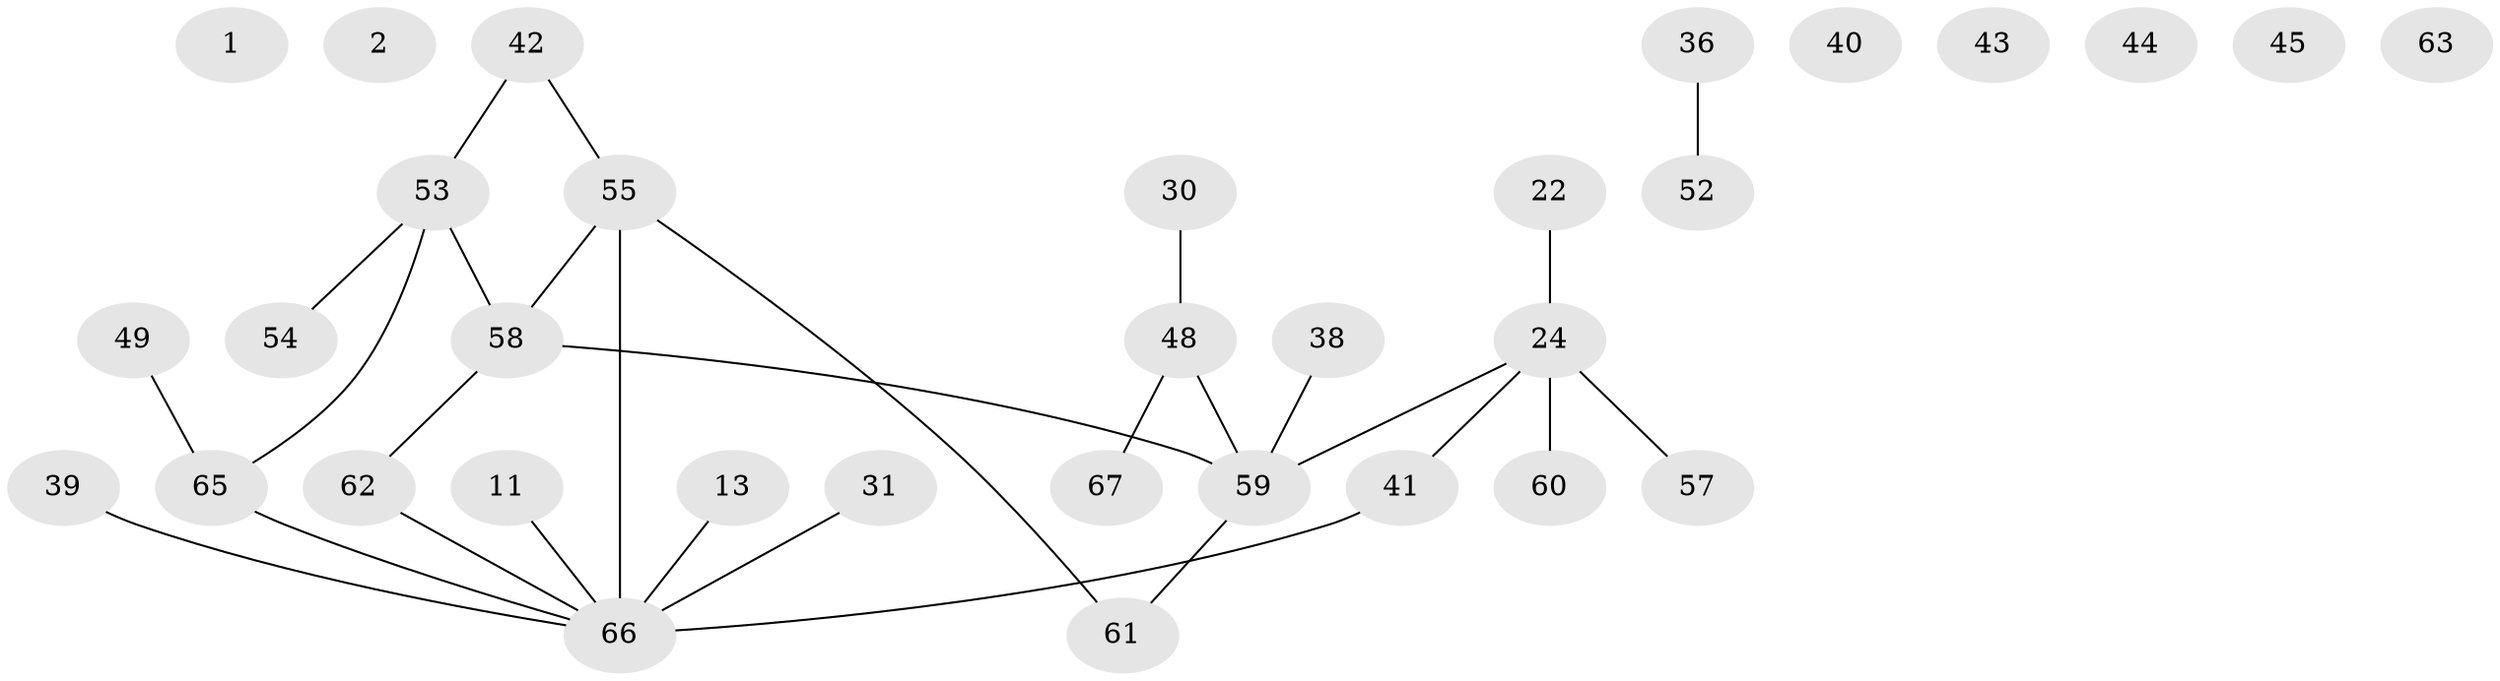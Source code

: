 // original degree distribution, {0: 0.1044776119402985, 3: 0.14925373134328357, 2: 0.29850746268656714, 4: 0.13432835820895522, 1: 0.26865671641791045, 6: 0.014925373134328358, 5: 0.029850746268656716}
// Generated by graph-tools (version 1.1) at 2025/38/03/09/25 04:38:58]
// undirected, 33 vertices, 29 edges
graph export_dot {
graph [start="1"]
  node [color=gray90,style=filled];
  1;
  2;
  11;
  13;
  22 [super="+21"];
  24;
  30 [super="+19"];
  31;
  36 [super="+35"];
  38;
  39;
  40;
  41 [super="+26"];
  42;
  43;
  44;
  45;
  48;
  49 [super="+15+23+29"];
  52;
  53 [super="+34"];
  54;
  55 [super="+32+50"];
  57 [super="+5"];
  58 [super="+10+9+12+28"];
  59 [super="+27+51"];
  60;
  61;
  62;
  63;
  65 [super="+56+64"];
  66 [super="+17+47+46"];
  67;
  11 -- 66;
  13 -- 66;
  22 -- 24;
  24 -- 41;
  24 -- 57 [weight=2];
  24 -- 60;
  24 -- 59;
  30 -- 48 [weight=2];
  31 -- 66;
  36 -- 52;
  38 -- 59;
  39 -- 66;
  41 -- 66;
  42 -- 55;
  42 -- 53;
  48 -- 59 [weight=2];
  48 -- 67;
  49 -- 65 [weight=2];
  53 -- 65;
  53 -- 58;
  53 -- 54;
  55 -- 61;
  55 -- 66 [weight=3];
  55 -- 58;
  58 -- 59;
  58 -- 62;
  59 -- 61;
  62 -- 66;
  65 -- 66 [weight=2];
}
